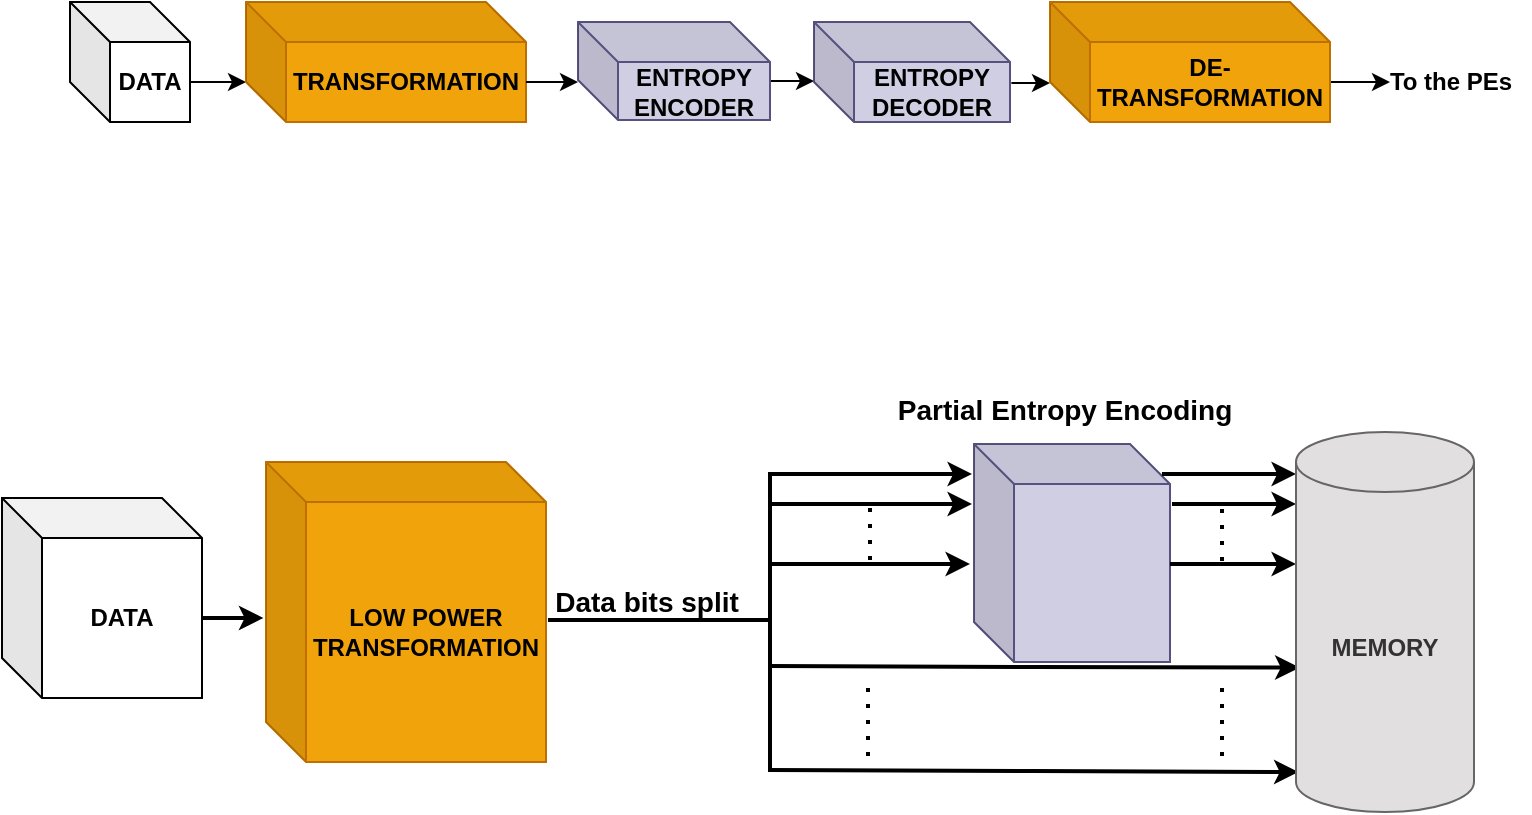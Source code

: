 <mxfile version="28.2.3">
  <diagram name="Page-1" id="LP1gXYHPUsQjDHA4PLlW">
    <mxGraphModel dx="403" dy="231" grid="1" gridSize="10" guides="1" tooltips="1" connect="1" arrows="1" fold="1" page="1" pageScale="1" pageWidth="850" pageHeight="1100" math="0" shadow="0">
      <root>
        <mxCell id="0" />
        <mxCell id="1" parent="0" />
        <mxCell id="IX06JGgft1yPhYiZ-xpy-1" style="edgeStyle=orthogonalEdgeStyle;rounded=0;orthogonalLoop=1;jettySize=auto;html=1;entryX=0;entryY=0;entryDx=0;entryDy=40;entryPerimeter=0;" parent="1" edge="1">
          <mxGeometry relative="1" as="geometry">
            <mxPoint x="159" y="350" as="targetPoint" />
            <mxPoint x="131" y="350" as="sourcePoint" />
            <Array as="points">
              <mxPoint x="158" y="350" />
            </Array>
          </mxGeometry>
        </mxCell>
        <mxCell id="IX06JGgft1yPhYiZ-xpy-2" value="&lt;b&gt;&lt;font&gt;DATA&lt;/font&gt;&lt;/b&gt;" style="shape=cube;whiteSpace=wrap;html=1;boundedLbl=1;backgroundOutline=1;darkOpacity=0.05;darkOpacity2=0.1;" parent="1" vertex="1">
          <mxGeometry x="71" y="310" width="60" height="60" as="geometry" />
        </mxCell>
        <mxCell id="IX06JGgft1yPhYiZ-xpy-3" style="edgeStyle=orthogonalEdgeStyle;rounded=0;orthogonalLoop=1;jettySize=auto;html=1;exitX=0;exitY=0;exitDx=140;exitDy=50;exitPerimeter=0;entryX=0;entryY=0;entryDx=140;entryDy=50;entryPerimeter=0;" parent="1" source="IX06JGgft1yPhYiZ-xpy-4" target="IX06JGgft1yPhYiZ-xpy-4" edge="1">
          <mxGeometry relative="1" as="geometry">
            <mxPoint x="364" y="348" as="targetPoint" />
          </mxGeometry>
        </mxCell>
        <mxCell id="IX06JGgft1yPhYiZ-xpy-4" value="&lt;b&gt;&lt;font&gt;TRANSFORMATION&lt;/font&gt;&lt;/b&gt;" style="shape=cube;whiteSpace=wrap;html=1;boundedLbl=1;backgroundOutline=1;darkOpacity=0.05;darkOpacity2=0.1;fillColor=#f0a30a;strokeColor=#BD7000;fontColor=#000000;" parent="1" vertex="1">
          <mxGeometry x="159" y="310" width="140" height="60" as="geometry" />
        </mxCell>
        <mxCell id="IX06JGgft1yPhYiZ-xpy-5" style="edgeStyle=orthogonalEdgeStyle;rounded=0;orthogonalLoop=1;jettySize=auto;html=1;exitX=0;exitY=0;exitDx=104;exitDy=34.5;exitPerimeter=0;entryX=0;entryY=0.66;entryDx=0;entryDy=0;entryPerimeter=0;" parent="1" edge="1">
          <mxGeometry relative="1" as="geometry">
            <mxPoint x="443" y="350" as="targetPoint" />
            <mxPoint x="411" y="349.5" as="sourcePoint" />
          </mxGeometry>
        </mxCell>
        <mxCell id="IX06JGgft1yPhYiZ-xpy-6" value="&lt;b&gt;&lt;font&gt;ENTROPY ENCODER&lt;/font&gt;&lt;/b&gt;" style="shape=cube;whiteSpace=wrap;html=1;boundedLbl=1;backgroundOutline=1;darkOpacity=0.05;darkOpacity2=0.1;fillColor=#d0cee2;strokeColor=#56517e;" parent="1" vertex="1">
          <mxGeometry x="325" y="320" width="96" height="49" as="geometry" />
        </mxCell>
        <mxCell id="IX06JGgft1yPhYiZ-xpy-7" style="edgeStyle=orthogonalEdgeStyle;rounded=0;orthogonalLoop=1;jettySize=auto;html=1;exitX=1.007;exitY=0.61;exitDx=0;exitDy=0;exitPerimeter=0;" parent="1" source="IX06JGgft1yPhYiZ-xpy-8" edge="1">
          <mxGeometry relative="1" as="geometry">
            <mxPoint x="561" y="350" as="targetPoint" />
            <mxPoint x="533" y="350" as="sourcePoint" />
          </mxGeometry>
        </mxCell>
        <mxCell id="IX06JGgft1yPhYiZ-xpy-8" value="&lt;b&gt;&lt;font&gt;ENTROPY DECODER&lt;/font&gt;&lt;/b&gt;" style="shape=cube;whiteSpace=wrap;html=1;boundedLbl=1;backgroundOutline=1;darkOpacity=0.05;darkOpacity2=0.1;fillColor=#d0cee2;strokeColor=#56517e;" parent="1" vertex="1">
          <mxGeometry x="443" y="320" width="98" height="50" as="geometry" />
        </mxCell>
        <mxCell id="IX06JGgft1yPhYiZ-xpy-9" style="edgeStyle=orthogonalEdgeStyle;rounded=0;orthogonalLoop=1;jettySize=auto;html=1;exitX=0;exitY=0;exitDx=140;exitDy=40;exitPerimeter=0;entryX=0;entryY=0;entryDx=0;entryDy=29;entryPerimeter=0;" parent="1" edge="1">
          <mxGeometry relative="1" as="geometry">
            <mxPoint x="299" y="350" as="sourcePoint" />
            <mxPoint x="325" y="350" as="targetPoint" />
          </mxGeometry>
        </mxCell>
        <mxCell id="IX06JGgft1yPhYiZ-xpy-10" style="edgeStyle=orthogonalEdgeStyle;rounded=0;orthogonalLoop=1;jettySize=auto;html=1;exitX=0;exitY=0;exitDx=140;exitDy=40;exitPerimeter=0;" parent="1" source="IX06JGgft1yPhYiZ-xpy-11" edge="1">
          <mxGeometry relative="1" as="geometry">
            <mxPoint x="731" y="350" as="targetPoint" />
          </mxGeometry>
        </mxCell>
        <mxCell id="IX06JGgft1yPhYiZ-xpy-11" value="&lt;b&gt;&lt;font&gt;DE-TRANSFORMATION&lt;/font&gt;&lt;/b&gt;" style="shape=cube;whiteSpace=wrap;html=1;boundedLbl=1;backgroundOutline=1;darkOpacity=0.05;darkOpacity2=0.1;fillColor=#f0a30a;strokeColor=#BD7000;fontColor=#000000;" parent="1" vertex="1">
          <mxGeometry x="561" y="310" width="140" height="60" as="geometry" />
        </mxCell>
        <mxCell id="IX06JGgft1yPhYiZ-xpy-12" value="&lt;b&gt;To the PEs&lt;/b&gt;" style="text;html=1;align=center;verticalAlign=middle;resizable=0;points=[];autosize=1;strokeColor=none;fillColor=none;" parent="1" vertex="1">
          <mxGeometry x="721" y="335" width="80" height="30" as="geometry" />
        </mxCell>
        <mxCell id="jKtk_MFLA1CKvHIvnrR1-2" value="&lt;b&gt;&lt;font&gt;DATA&lt;/font&gt;&lt;/b&gt;" style="shape=cube;whiteSpace=wrap;html=1;boundedLbl=1;backgroundOutline=1;darkOpacity=0.05;darkOpacity2=0.1;" parent="1" vertex="1">
          <mxGeometry x="37" y="558" width="100" height="100" as="geometry" />
        </mxCell>
        <mxCell id="jKtk_MFLA1CKvHIvnrR1-3" value="&lt;b&gt;&lt;font&gt;LOW POWER TRANSFORMATION&lt;/font&gt;&lt;/b&gt;" style="shape=cube;whiteSpace=wrap;html=1;boundedLbl=1;backgroundOutline=1;darkOpacity=0.05;darkOpacity2=0.1;fillColor=#f0a30a;strokeColor=#BD7000;fontColor=#000000;" parent="1" vertex="1">
          <mxGeometry x="169" y="540" width="140" height="150" as="geometry" />
        </mxCell>
        <mxCell id="jKtk_MFLA1CKvHIvnrR1-4" style="edgeStyle=orthogonalEdgeStyle;rounded=0;orthogonalLoop=1;jettySize=auto;html=1;exitX=0;exitY=0;exitDx=140;exitDy=40;exitPerimeter=0;endArrow=none;endFill=0;strokeWidth=2;" parent="1" edge="1">
          <mxGeometry relative="1" as="geometry">
            <mxPoint x="310" y="619" as="sourcePoint" />
            <mxPoint x="420" y="619" as="targetPoint" />
          </mxGeometry>
        </mxCell>
        <mxCell id="jKtk_MFLA1CKvHIvnrR1-6" value="" style="endArrow=none;html=1;rounded=0;strokeWidth=2;" parent="1" edge="1">
          <mxGeometry width="50" height="50" relative="1" as="geometry">
            <mxPoint x="421" y="695" as="sourcePoint" />
            <mxPoint x="421" y="545" as="targetPoint" />
          </mxGeometry>
        </mxCell>
        <mxCell id="jKtk_MFLA1CKvHIvnrR1-7" value="&lt;b&gt;&lt;font style=&quot;font-size: 14px;&quot;&gt;Data bits split&lt;/font&gt;&lt;/b&gt;" style="text;html=1;align=center;verticalAlign=middle;resizable=0;points=[];autosize=1;strokeColor=none;fillColor=none;" parent="1" vertex="1">
          <mxGeometry x="299" y="595" width="120" height="30" as="geometry" />
        </mxCell>
        <mxCell id="jKtk_MFLA1CKvHIvnrR1-9" style="edgeStyle=orthogonalEdgeStyle;rounded=0;orthogonalLoop=1;jettySize=auto;html=1;exitX=0;exitY=0;exitDx=140;exitDy=40;exitPerimeter=0;strokeWidth=2;entryX=0.02;entryY=0.62;entryDx=0;entryDy=0;entryPerimeter=0;" parent="1" edge="1" target="jKtk_MFLA1CKvHIvnrR1-26">
          <mxGeometry relative="1" as="geometry">
            <mxPoint x="421" y="642" as="sourcePoint" />
            <mxPoint x="681" y="642" as="targetPoint" />
          </mxGeometry>
        </mxCell>
        <mxCell id="jKtk_MFLA1CKvHIvnrR1-11" style="edgeStyle=orthogonalEdgeStyle;rounded=0;orthogonalLoop=1;jettySize=auto;html=1;exitX=0;exitY=0;exitDx=140;exitDy=40;exitPerimeter=0;strokeWidth=2;" parent="1" edge="1">
          <mxGeometry relative="1" as="geometry">
            <mxPoint x="422" y="546" as="sourcePoint" />
            <mxPoint x="522" y="546" as="targetPoint" />
          </mxGeometry>
        </mxCell>
        <mxCell id="jKtk_MFLA1CKvHIvnrR1-12" style="edgeStyle=orthogonalEdgeStyle;rounded=0;orthogonalLoop=1;jettySize=auto;html=1;exitX=0;exitY=0;exitDx=140;exitDy=40;exitPerimeter=0;strokeWidth=2;" parent="1" edge="1">
          <mxGeometry relative="1" as="geometry">
            <mxPoint x="422" y="561" as="sourcePoint" />
            <mxPoint x="522" y="561" as="targetPoint" />
          </mxGeometry>
        </mxCell>
        <mxCell id="jKtk_MFLA1CKvHIvnrR1-13" style="edgeStyle=orthogonalEdgeStyle;rounded=0;orthogonalLoop=1;jettySize=auto;html=1;exitX=0;exitY=0;exitDx=140;exitDy=40;exitPerimeter=0;strokeWidth=2;" parent="1" edge="1">
          <mxGeometry relative="1" as="geometry">
            <mxPoint x="421" y="591" as="sourcePoint" />
            <mxPoint x="521" y="591" as="targetPoint" />
          </mxGeometry>
        </mxCell>
        <mxCell id="jKtk_MFLA1CKvHIvnrR1-14" value="" style="shape=cube;whiteSpace=wrap;html=1;boundedLbl=1;backgroundOutline=1;darkOpacity=0.05;darkOpacity2=0.1;fillColor=#d0cee2;strokeColor=#56517e;" parent="1" vertex="1">
          <mxGeometry x="523" y="531" width="98" height="109" as="geometry" />
        </mxCell>
        <mxCell id="jKtk_MFLA1CKvHIvnrR1-15" value="" style="endArrow=none;dashed=1;html=1;dashPattern=1 3;strokeWidth=2;rounded=0;" parent="1" edge="1">
          <mxGeometry width="50" height="50" relative="1" as="geometry">
            <mxPoint x="470" y="687" as="sourcePoint" />
            <mxPoint x="470" y="649" as="targetPoint" />
          </mxGeometry>
        </mxCell>
        <mxCell id="jKtk_MFLA1CKvHIvnrR1-16" value="" style="endArrow=none;dashed=1;html=1;dashPattern=1 3;strokeWidth=2;rounded=0;" parent="1" edge="1">
          <mxGeometry width="50" height="50" relative="1" as="geometry">
            <mxPoint x="471" y="589" as="sourcePoint" />
            <mxPoint x="471" y="562" as="targetPoint" />
          </mxGeometry>
        </mxCell>
        <mxCell id="jKtk_MFLA1CKvHIvnrR1-17" style="edgeStyle=orthogonalEdgeStyle;rounded=0;orthogonalLoop=1;jettySize=auto;html=1;exitX=0;exitY=0;exitDx=140;exitDy=40;exitPerimeter=0;strokeWidth=2;entryX=0.014;entryY=0.895;entryDx=0;entryDy=0;entryPerimeter=0;" parent="1" edge="1" target="jKtk_MFLA1CKvHIvnrR1-26">
          <mxGeometry relative="1" as="geometry">
            <mxPoint x="421" y="694" as="sourcePoint" />
            <mxPoint x="680" y="694" as="targetPoint" />
          </mxGeometry>
        </mxCell>
        <mxCell id="jKtk_MFLA1CKvHIvnrR1-18" style="edgeStyle=orthogonalEdgeStyle;rounded=0;orthogonalLoop=1;jettySize=auto;html=1;exitX=0.927;exitY=0.167;exitDx=0;exitDy=0;exitPerimeter=0;strokeWidth=2;" parent="1" edge="1">
          <mxGeometry relative="1" as="geometry">
            <mxPoint x="616.992" y="546.03" as="sourcePoint" />
            <mxPoint x="684" y="546" as="targetPoint" />
          </mxGeometry>
        </mxCell>
        <mxCell id="jKtk_MFLA1CKvHIvnrR1-19" style="edgeStyle=orthogonalEdgeStyle;rounded=0;orthogonalLoop=1;jettySize=auto;html=1;exitX=0;exitY=0;exitDx=140;exitDy=40;exitPerimeter=0;strokeWidth=2;" parent="1" edge="1">
          <mxGeometry relative="1" as="geometry">
            <mxPoint x="622" y="561" as="sourcePoint" />
            <mxPoint x="684" y="561" as="targetPoint" />
          </mxGeometry>
        </mxCell>
        <mxCell id="jKtk_MFLA1CKvHIvnrR1-20" style="edgeStyle=orthogonalEdgeStyle;rounded=0;orthogonalLoop=1;jettySize=auto;html=1;exitX=0;exitY=0;exitDx=140;exitDy=40;exitPerimeter=0;strokeWidth=2;" parent="1" edge="1">
          <mxGeometry relative="1" as="geometry">
            <mxPoint x="621" y="591" as="sourcePoint" />
            <mxPoint x="684" y="591" as="targetPoint" />
          </mxGeometry>
        </mxCell>
        <mxCell id="jKtk_MFLA1CKvHIvnrR1-21" value="" style="endArrow=none;dashed=1;html=1;dashPattern=1 3;strokeWidth=2;rounded=0;" parent="1" edge="1">
          <mxGeometry width="50" height="50" relative="1" as="geometry">
            <mxPoint x="647" y="589.5" as="sourcePoint" />
            <mxPoint x="647" y="562.5" as="targetPoint" />
          </mxGeometry>
        </mxCell>
        <mxCell id="jKtk_MFLA1CKvHIvnrR1-23" value="&lt;b&gt;&lt;font style=&quot;font-size: 14px;&quot;&gt;Partial Entropy Encoding&lt;/font&gt;&lt;/b&gt;" style="text;html=1;align=center;verticalAlign=middle;resizable=0;points=[];autosize=1;strokeColor=none;fillColor=none;" parent="1" vertex="1">
          <mxGeometry x="473" y="499" width="190" height="30" as="geometry" />
        </mxCell>
        <mxCell id="jKtk_MFLA1CKvHIvnrR1-26" value="&lt;b&gt;MEMORY&lt;/b&gt;" style="shape=cylinder3;whiteSpace=wrap;html=1;boundedLbl=1;backgroundOutline=1;size=15;fillColor=light-dark(#e1dfdf, #1a1a1a);strokeColor=#666666;fontColor=#333333;" parent="1" vertex="1">
          <mxGeometry x="684" y="525" width="89" height="190" as="geometry" />
        </mxCell>
        <mxCell id="jKtk_MFLA1CKvHIvnrR1-27" style="edgeStyle=orthogonalEdgeStyle;rounded=0;orthogonalLoop=1;jettySize=auto;html=1;exitX=0;exitY=0;exitDx=100;exitDy=60;exitPerimeter=0;entryX=-0.009;entryY=0.521;entryDx=0;entryDy=0;entryPerimeter=0;strokeWidth=2;" parent="1" source="jKtk_MFLA1CKvHIvnrR1-2" target="jKtk_MFLA1CKvHIvnrR1-3" edge="1">
          <mxGeometry relative="1" as="geometry" />
        </mxCell>
        <mxCell id="Dm8rZ5m98SyZMoXHKYDj-1" value="" style="endArrow=none;dashed=1;html=1;dashPattern=1 3;strokeWidth=2;rounded=0;" parent="1" edge="1">
          <mxGeometry width="50" height="50" relative="1" as="geometry">
            <mxPoint x="647" y="687" as="sourcePoint" />
            <mxPoint x="647" y="649" as="targetPoint" />
          </mxGeometry>
        </mxCell>
      </root>
    </mxGraphModel>
  </diagram>
</mxfile>
